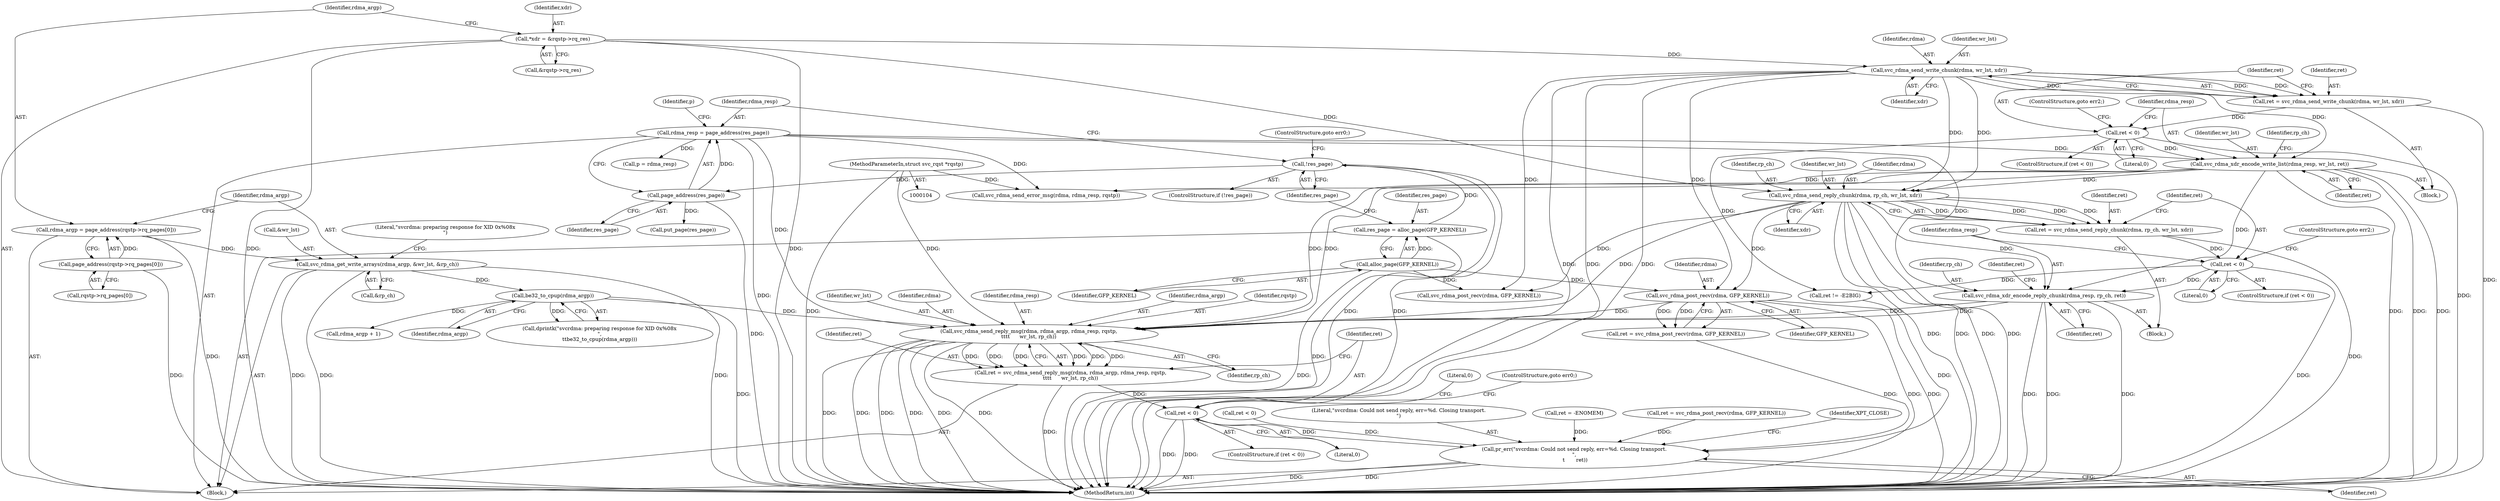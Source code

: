 digraph "0_linux_c70422f760c120480fee4de6c38804c72aa26bc1_40@API" {
"1000254" [label="(Call,svc_rdma_send_reply_msg(rdma, rdma_argp, rdma_resp, rqstp,\n\t\t\t\t      wr_lst, rp_ch))"];
"1000246" [label="(Call,svc_rdma_post_recv(rdma, GFP_KERNEL))"];
"1000230" [label="(Call,svc_rdma_send_reply_chunk(rdma, rp_ch, wr_lst, xdr))"];
"1000212" [label="(Call,svc_rdma_send_write_chunk(rdma, wr_lst, xdr))"];
"1000119" [label="(Call,*xdr = &rqstp->rq_res)"];
"1000221" [label="(Call,svc_rdma_xdr_encode_write_list(rdma_resp, wr_lst, ret))"];
"1000157" [label="(Call,rdma_resp = page_address(res_page))"];
"1000159" [label="(Call,page_address(res_page))"];
"1000154" [label="(Call,!res_page)"];
"1000149" [label="(Call,res_page = alloc_page(GFP_KERNEL))"];
"1000151" [label="(Call,alloc_page(GFP_KERNEL))"];
"1000217" [label="(Call,ret < 0)"];
"1000210" [label="(Call,ret = svc_rdma_send_write_chunk(rdma, wr_lst, xdr))"];
"1000143" [label="(Call,be32_to_cpup(rdma_argp))"];
"1000135" [label="(Call,svc_rdma_get_write_arrays(rdma_argp, &wr_lst, &rp_ch))"];
"1000127" [label="(Call,rdma_argp = page_address(rqstp->rq_pages[0]))"];
"1000129" [label="(Call,page_address(rqstp->rq_pages[0]))"];
"1000240" [label="(Call,svc_rdma_xdr_encode_reply_chunk(rdma_resp, rp_ch, ret))"];
"1000236" [label="(Call,ret < 0)"];
"1000228" [label="(Call,ret = svc_rdma_send_reply_chunk(rdma, rp_ch, wr_lst, xdr))"];
"1000105" [label="(MethodParameterIn,struct svc_rqst *rqstp)"];
"1000252" [label="(Call,ret = svc_rdma_send_reply_msg(rdma, rdma_argp, rdma_resp, rqstp,\n\t\t\t\t      wr_lst, rp_ch))"];
"1000262" [label="(Call,ret < 0)"];
"1000300" [label="(Call,pr_err(\"svcrdma: Could not send reply, err=%d. Closing transport.\n\",\n \t       ret))"];
"1000142" [label="(Literal,\"svcrdma: preparing response for XID 0x%08x\n\")"];
"1000227" [label="(Block,)"];
"1000217" [label="(Call,ret < 0)"];
"1000155" [label="(Identifier,res_page)"];
"1000218" [label="(Identifier,ret)"];
"1000152" [label="(Identifier,GFP_KERNEL)"];
"1000259" [label="(Identifier,wr_lst)"];
"1000240" [label="(Call,svc_rdma_xdr_encode_reply_chunk(rdma_resp, rp_ch, ret))"];
"1000161" [label="(Call,p = rdma_resp)"];
"1000219" [label="(Literal,0)"];
"1000248" [label="(Identifier,GFP_KERNEL)"];
"1000290" [label="(Call,ret < 0)"];
"1000157" [label="(Call,rdma_resp = page_address(res_page))"];
"1000300" [label="(Call,pr_err(\"svcrdma: Could not send reply, err=%d. Closing transport.\n\",\n \t       ret))"];
"1000154" [label="(Call,!res_page)"];
"1000254" [label="(Call,svc_rdma_send_reply_msg(rdma, rdma_argp, rdma_resp, rqstp,\n\t\t\t\t      wr_lst, rp_ch))"];
"1000253" [label="(Identifier,ret)"];
"1000236" [label="(Call,ret < 0)"];
"1000211" [label="(Identifier,ret)"];
"1000139" [label="(Call,&rp_ch)"];
"1000120" [label="(Identifier,xdr)"];
"1000162" [label="(Identifier,p)"];
"1000267" [label="(Literal,0)"];
"1000285" [label="(Call,svc_rdma_send_error_msg(rdma, rdma_resp, rqstp))"];
"1000153" [label="(ControlStructure,if (!res_page))"];
"1000150" [label="(Identifier,res_page)"];
"1000160" [label="(Identifier,res_page)"];
"1000232" [label="(Identifier,rp_ch)"];
"1000238" [label="(Literal,0)"];
"1000222" [label="(Identifier,rdma_resp)"];
"1000221" [label="(Call,svc_rdma_xdr_encode_write_list(rdma_resp, wr_lst, ret))"];
"1000255" [label="(Identifier,rdma)"];
"1000121" [label="(Call,&rqstp->rq_res)"];
"1000130" [label="(Call,rqstp->rq_pages[0])"];
"1000129" [label="(Call,page_address(rqstp->rq_pages[0]))"];
"1000128" [label="(Identifier,rdma_argp)"];
"1000234" [label="(Identifier,xdr)"];
"1000119" [label="(Call,*xdr = &rqstp->rq_res)"];
"1000301" [label="(Literal,\"svcrdma: Could not send reply, err=%d. Closing transport.\n\")"];
"1000226" [label="(Identifier,rp_ch)"];
"1000233" [label="(Identifier,wr_lst)"];
"1000237" [label="(Identifier,ret)"];
"1000277" [label="(Call,svc_rdma_post_recv(rdma, GFP_KERNEL))"];
"1000159" [label="(Call,page_address(res_page))"];
"1000241" [label="(Identifier,rdma_resp)"];
"1000257" [label="(Identifier,rdma_resp)"];
"1000209" [label="(Block,)"];
"1000252" [label="(Call,ret = svc_rdma_send_reply_msg(rdma, rdma_argp, rdma_resp, rqstp,\n\t\t\t\t      wr_lst, rp_ch))"];
"1000265" [label="(ControlStructure,goto err0;)"];
"1000235" [label="(ControlStructure,if (ret < 0))"];
"1000145" [label="(Call,ret = -ENOMEM)"];
"1000262" [label="(Call,ret < 0)"];
"1000244" [label="(Call,ret = svc_rdma_post_recv(rdma, GFP_KERNEL))"];
"1000243" [label="(Identifier,ret)"];
"1000137" [label="(Call,&wr_lst)"];
"1000127" [label="(Call,rdma_argp = page_address(rqstp->rq_pages[0]))"];
"1000215" [label="(Identifier,xdr)"];
"1000231" [label="(Identifier,rdma)"];
"1000105" [label="(MethodParameterIn,struct svc_rqst *rqstp)"];
"1000230" [label="(Call,svc_rdma_send_reply_chunk(rdma, rp_ch, wr_lst, xdr))"];
"1000158" [label="(Identifier,rdma_resp)"];
"1000210" [label="(Call,ret = svc_rdma_send_write_chunk(rdma, wr_lst, xdr))"];
"1000297" [label="(Call,put_page(res_page))"];
"1000214" [label="(Identifier,wr_lst)"];
"1000312" [label="(MethodReturn,int)"];
"1000135" [label="(Call,svc_rdma_get_write_arrays(rdma_argp, &wr_lst, &rp_ch))"];
"1000220" [label="(ControlStructure,goto err2;)"];
"1000260" [label="(Identifier,rp_ch)"];
"1000228" [label="(Call,ret = svc_rdma_send_reply_chunk(rdma, rp_ch, wr_lst, xdr))"];
"1000246" [label="(Call,svc_rdma_post_recv(rdma, GFP_KERNEL))"];
"1000245" [label="(Identifier,ret)"];
"1000261" [label="(ControlStructure,if (ret < 0))"];
"1000175" [label="(Call,rdma_argp + 1)"];
"1000275" [label="(Call,ret = svc_rdma_post_recv(rdma, GFP_KERNEL))"];
"1000256" [label="(Identifier,rdma_argp)"];
"1000149" [label="(Call,res_page = alloc_page(GFP_KERNEL))"];
"1000229" [label="(Identifier,ret)"];
"1000216" [label="(ControlStructure,if (ret < 0))"];
"1000302" [label="(Identifier,ret)"];
"1000224" [label="(Identifier,ret)"];
"1000270" [label="(Call,ret != -E2BIG)"];
"1000239" [label="(ControlStructure,goto err2;)"];
"1000213" [label="(Identifier,rdma)"];
"1000151" [label="(Call,alloc_page(GFP_KERNEL))"];
"1000144" [label="(Identifier,rdma_argp)"];
"1000242" [label="(Identifier,rp_ch)"];
"1000143" [label="(Call,be32_to_cpup(rdma_argp))"];
"1000264" [label="(Literal,0)"];
"1000258" [label="(Identifier,rqstp)"];
"1000212" [label="(Call,svc_rdma_send_write_chunk(rdma, wr_lst, xdr))"];
"1000141" [label="(Call,dprintk(\"svcrdma: preparing response for XID 0x%08x\n\",\n\t\tbe32_to_cpup(rdma_argp)))"];
"1000156" [label="(ControlStructure,goto err0;)"];
"1000106" [label="(Block,)"];
"1000304" [label="(Identifier,XPT_CLOSE)"];
"1000247" [label="(Identifier,rdma)"];
"1000263" [label="(Identifier,ret)"];
"1000223" [label="(Identifier,wr_lst)"];
"1000136" [label="(Identifier,rdma_argp)"];
"1000254" -> "1000252"  [label="AST: "];
"1000254" -> "1000260"  [label="CFG: "];
"1000255" -> "1000254"  [label="AST: "];
"1000256" -> "1000254"  [label="AST: "];
"1000257" -> "1000254"  [label="AST: "];
"1000258" -> "1000254"  [label="AST: "];
"1000259" -> "1000254"  [label="AST: "];
"1000260" -> "1000254"  [label="AST: "];
"1000252" -> "1000254"  [label="CFG: "];
"1000254" -> "1000312"  [label="DDG: "];
"1000254" -> "1000312"  [label="DDG: "];
"1000254" -> "1000312"  [label="DDG: "];
"1000254" -> "1000312"  [label="DDG: "];
"1000254" -> "1000312"  [label="DDG: "];
"1000254" -> "1000312"  [label="DDG: "];
"1000254" -> "1000252"  [label="DDG: "];
"1000254" -> "1000252"  [label="DDG: "];
"1000254" -> "1000252"  [label="DDG: "];
"1000254" -> "1000252"  [label="DDG: "];
"1000254" -> "1000252"  [label="DDG: "];
"1000254" -> "1000252"  [label="DDG: "];
"1000246" -> "1000254"  [label="DDG: "];
"1000143" -> "1000254"  [label="DDG: "];
"1000221" -> "1000254"  [label="DDG: "];
"1000221" -> "1000254"  [label="DDG: "];
"1000240" -> "1000254"  [label="DDG: "];
"1000240" -> "1000254"  [label="DDG: "];
"1000157" -> "1000254"  [label="DDG: "];
"1000105" -> "1000254"  [label="DDG: "];
"1000230" -> "1000254"  [label="DDG: "];
"1000246" -> "1000244"  [label="AST: "];
"1000246" -> "1000248"  [label="CFG: "];
"1000247" -> "1000246"  [label="AST: "];
"1000248" -> "1000246"  [label="AST: "];
"1000244" -> "1000246"  [label="CFG: "];
"1000246" -> "1000312"  [label="DDG: "];
"1000246" -> "1000312"  [label="DDG: "];
"1000246" -> "1000244"  [label="DDG: "];
"1000246" -> "1000244"  [label="DDG: "];
"1000230" -> "1000246"  [label="DDG: "];
"1000212" -> "1000246"  [label="DDG: "];
"1000151" -> "1000246"  [label="DDG: "];
"1000230" -> "1000228"  [label="AST: "];
"1000230" -> "1000234"  [label="CFG: "];
"1000231" -> "1000230"  [label="AST: "];
"1000232" -> "1000230"  [label="AST: "];
"1000233" -> "1000230"  [label="AST: "];
"1000234" -> "1000230"  [label="AST: "];
"1000228" -> "1000230"  [label="CFG: "];
"1000230" -> "1000312"  [label="DDG: "];
"1000230" -> "1000312"  [label="DDG: "];
"1000230" -> "1000312"  [label="DDG: "];
"1000230" -> "1000312"  [label="DDG: "];
"1000230" -> "1000228"  [label="DDG: "];
"1000230" -> "1000228"  [label="DDG: "];
"1000230" -> "1000228"  [label="DDG: "];
"1000230" -> "1000228"  [label="DDG: "];
"1000212" -> "1000230"  [label="DDG: "];
"1000212" -> "1000230"  [label="DDG: "];
"1000221" -> "1000230"  [label="DDG: "];
"1000119" -> "1000230"  [label="DDG: "];
"1000230" -> "1000240"  [label="DDG: "];
"1000230" -> "1000277"  [label="DDG: "];
"1000212" -> "1000210"  [label="AST: "];
"1000212" -> "1000215"  [label="CFG: "];
"1000213" -> "1000212"  [label="AST: "];
"1000214" -> "1000212"  [label="AST: "];
"1000215" -> "1000212"  [label="AST: "];
"1000210" -> "1000212"  [label="CFG: "];
"1000212" -> "1000312"  [label="DDG: "];
"1000212" -> "1000312"  [label="DDG: "];
"1000212" -> "1000312"  [label="DDG: "];
"1000212" -> "1000210"  [label="DDG: "];
"1000212" -> "1000210"  [label="DDG: "];
"1000212" -> "1000210"  [label="DDG: "];
"1000119" -> "1000212"  [label="DDG: "];
"1000212" -> "1000221"  [label="DDG: "];
"1000212" -> "1000277"  [label="DDG: "];
"1000119" -> "1000106"  [label="AST: "];
"1000119" -> "1000121"  [label="CFG: "];
"1000120" -> "1000119"  [label="AST: "];
"1000121" -> "1000119"  [label="AST: "];
"1000128" -> "1000119"  [label="CFG: "];
"1000119" -> "1000312"  [label="DDG: "];
"1000119" -> "1000312"  [label="DDG: "];
"1000221" -> "1000209"  [label="AST: "];
"1000221" -> "1000224"  [label="CFG: "];
"1000222" -> "1000221"  [label="AST: "];
"1000223" -> "1000221"  [label="AST: "];
"1000224" -> "1000221"  [label="AST: "];
"1000226" -> "1000221"  [label="CFG: "];
"1000221" -> "1000312"  [label="DDG: "];
"1000221" -> "1000312"  [label="DDG: "];
"1000221" -> "1000312"  [label="DDG: "];
"1000157" -> "1000221"  [label="DDG: "];
"1000217" -> "1000221"  [label="DDG: "];
"1000221" -> "1000240"  [label="DDG: "];
"1000221" -> "1000285"  [label="DDG: "];
"1000157" -> "1000106"  [label="AST: "];
"1000157" -> "1000159"  [label="CFG: "];
"1000158" -> "1000157"  [label="AST: "];
"1000159" -> "1000157"  [label="AST: "];
"1000162" -> "1000157"  [label="CFG: "];
"1000157" -> "1000312"  [label="DDG: "];
"1000159" -> "1000157"  [label="DDG: "];
"1000157" -> "1000161"  [label="DDG: "];
"1000157" -> "1000240"  [label="DDG: "];
"1000157" -> "1000285"  [label="DDG: "];
"1000159" -> "1000160"  [label="CFG: "];
"1000160" -> "1000159"  [label="AST: "];
"1000159" -> "1000312"  [label="DDG: "];
"1000154" -> "1000159"  [label="DDG: "];
"1000159" -> "1000297"  [label="DDG: "];
"1000154" -> "1000153"  [label="AST: "];
"1000154" -> "1000155"  [label="CFG: "];
"1000155" -> "1000154"  [label="AST: "];
"1000156" -> "1000154"  [label="CFG: "];
"1000158" -> "1000154"  [label="CFG: "];
"1000154" -> "1000312"  [label="DDG: "];
"1000154" -> "1000312"  [label="DDG: "];
"1000149" -> "1000154"  [label="DDG: "];
"1000149" -> "1000106"  [label="AST: "];
"1000149" -> "1000151"  [label="CFG: "];
"1000150" -> "1000149"  [label="AST: "];
"1000151" -> "1000149"  [label="AST: "];
"1000155" -> "1000149"  [label="CFG: "];
"1000149" -> "1000312"  [label="DDG: "];
"1000151" -> "1000149"  [label="DDG: "];
"1000151" -> "1000152"  [label="CFG: "];
"1000152" -> "1000151"  [label="AST: "];
"1000151" -> "1000312"  [label="DDG: "];
"1000151" -> "1000277"  [label="DDG: "];
"1000217" -> "1000216"  [label="AST: "];
"1000217" -> "1000219"  [label="CFG: "];
"1000218" -> "1000217"  [label="AST: "];
"1000219" -> "1000217"  [label="AST: "];
"1000220" -> "1000217"  [label="CFG: "];
"1000222" -> "1000217"  [label="CFG: "];
"1000217" -> "1000312"  [label="DDG: "];
"1000210" -> "1000217"  [label="DDG: "];
"1000217" -> "1000270"  [label="DDG: "];
"1000210" -> "1000209"  [label="AST: "];
"1000211" -> "1000210"  [label="AST: "];
"1000218" -> "1000210"  [label="CFG: "];
"1000210" -> "1000312"  [label="DDG: "];
"1000143" -> "1000141"  [label="AST: "];
"1000143" -> "1000144"  [label="CFG: "];
"1000144" -> "1000143"  [label="AST: "];
"1000141" -> "1000143"  [label="CFG: "];
"1000143" -> "1000312"  [label="DDG: "];
"1000143" -> "1000141"  [label="DDG: "];
"1000135" -> "1000143"  [label="DDG: "];
"1000143" -> "1000175"  [label="DDG: "];
"1000135" -> "1000106"  [label="AST: "];
"1000135" -> "1000139"  [label="CFG: "];
"1000136" -> "1000135"  [label="AST: "];
"1000137" -> "1000135"  [label="AST: "];
"1000139" -> "1000135"  [label="AST: "];
"1000142" -> "1000135"  [label="CFG: "];
"1000135" -> "1000312"  [label="DDG: "];
"1000135" -> "1000312"  [label="DDG: "];
"1000135" -> "1000312"  [label="DDG: "];
"1000127" -> "1000135"  [label="DDG: "];
"1000127" -> "1000106"  [label="AST: "];
"1000127" -> "1000129"  [label="CFG: "];
"1000128" -> "1000127"  [label="AST: "];
"1000129" -> "1000127"  [label="AST: "];
"1000136" -> "1000127"  [label="CFG: "];
"1000127" -> "1000312"  [label="DDG: "];
"1000129" -> "1000127"  [label="DDG: "];
"1000129" -> "1000130"  [label="CFG: "];
"1000130" -> "1000129"  [label="AST: "];
"1000129" -> "1000312"  [label="DDG: "];
"1000240" -> "1000227"  [label="AST: "];
"1000240" -> "1000243"  [label="CFG: "];
"1000241" -> "1000240"  [label="AST: "];
"1000242" -> "1000240"  [label="AST: "];
"1000243" -> "1000240"  [label="AST: "];
"1000245" -> "1000240"  [label="CFG: "];
"1000240" -> "1000312"  [label="DDG: "];
"1000240" -> "1000312"  [label="DDG: "];
"1000240" -> "1000312"  [label="DDG: "];
"1000236" -> "1000240"  [label="DDG: "];
"1000236" -> "1000235"  [label="AST: "];
"1000236" -> "1000238"  [label="CFG: "];
"1000237" -> "1000236"  [label="AST: "];
"1000238" -> "1000236"  [label="AST: "];
"1000239" -> "1000236"  [label="CFG: "];
"1000241" -> "1000236"  [label="CFG: "];
"1000236" -> "1000312"  [label="DDG: "];
"1000228" -> "1000236"  [label="DDG: "];
"1000236" -> "1000270"  [label="DDG: "];
"1000228" -> "1000227"  [label="AST: "];
"1000229" -> "1000228"  [label="AST: "];
"1000237" -> "1000228"  [label="CFG: "];
"1000228" -> "1000312"  [label="DDG: "];
"1000105" -> "1000104"  [label="AST: "];
"1000105" -> "1000312"  [label="DDG: "];
"1000105" -> "1000285"  [label="DDG: "];
"1000252" -> "1000106"  [label="AST: "];
"1000253" -> "1000252"  [label="AST: "];
"1000263" -> "1000252"  [label="CFG: "];
"1000252" -> "1000312"  [label="DDG: "];
"1000252" -> "1000262"  [label="DDG: "];
"1000262" -> "1000261"  [label="AST: "];
"1000262" -> "1000264"  [label="CFG: "];
"1000263" -> "1000262"  [label="AST: "];
"1000264" -> "1000262"  [label="AST: "];
"1000265" -> "1000262"  [label="CFG: "];
"1000267" -> "1000262"  [label="CFG: "];
"1000262" -> "1000312"  [label="DDG: "];
"1000262" -> "1000312"  [label="DDG: "];
"1000262" -> "1000300"  [label="DDG: "];
"1000300" -> "1000106"  [label="AST: "];
"1000300" -> "1000302"  [label="CFG: "];
"1000301" -> "1000300"  [label="AST: "];
"1000302" -> "1000300"  [label="AST: "];
"1000304" -> "1000300"  [label="CFG: "];
"1000300" -> "1000312"  [label="DDG: "];
"1000300" -> "1000312"  [label="DDG: "];
"1000290" -> "1000300"  [label="DDG: "];
"1000275" -> "1000300"  [label="DDG: "];
"1000244" -> "1000300"  [label="DDG: "];
"1000145" -> "1000300"  [label="DDG: "];
"1000270" -> "1000300"  [label="DDG: "];
}
